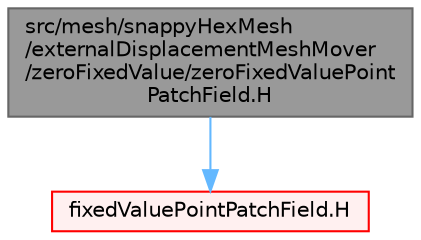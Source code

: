 digraph "src/mesh/snappyHexMesh/externalDisplacementMeshMover/zeroFixedValue/zeroFixedValuePointPatchField.H"
{
 // LATEX_PDF_SIZE
  bgcolor="transparent";
  edge [fontname=Helvetica,fontsize=10,labelfontname=Helvetica,labelfontsize=10];
  node [fontname=Helvetica,fontsize=10,shape=box,height=0.2,width=0.4];
  Node1 [id="Node000001",label="src/mesh/snappyHexMesh\l/externalDisplacementMeshMover\l/zeroFixedValue/zeroFixedValuePoint\lPatchField.H",height=0.2,width=0.4,color="gray40", fillcolor="grey60", style="filled", fontcolor="black",tooltip=" "];
  Node1 -> Node2 [id="edge1_Node000001_Node000002",color="steelblue1",style="solid",tooltip=" "];
  Node2 [id="Node000002",label="fixedValuePointPatchField.H",height=0.2,width=0.4,color="red", fillcolor="#FFF0F0", style="filled",URL="$fixedValuePointPatchField_8H.html",tooltip=" "];
}
